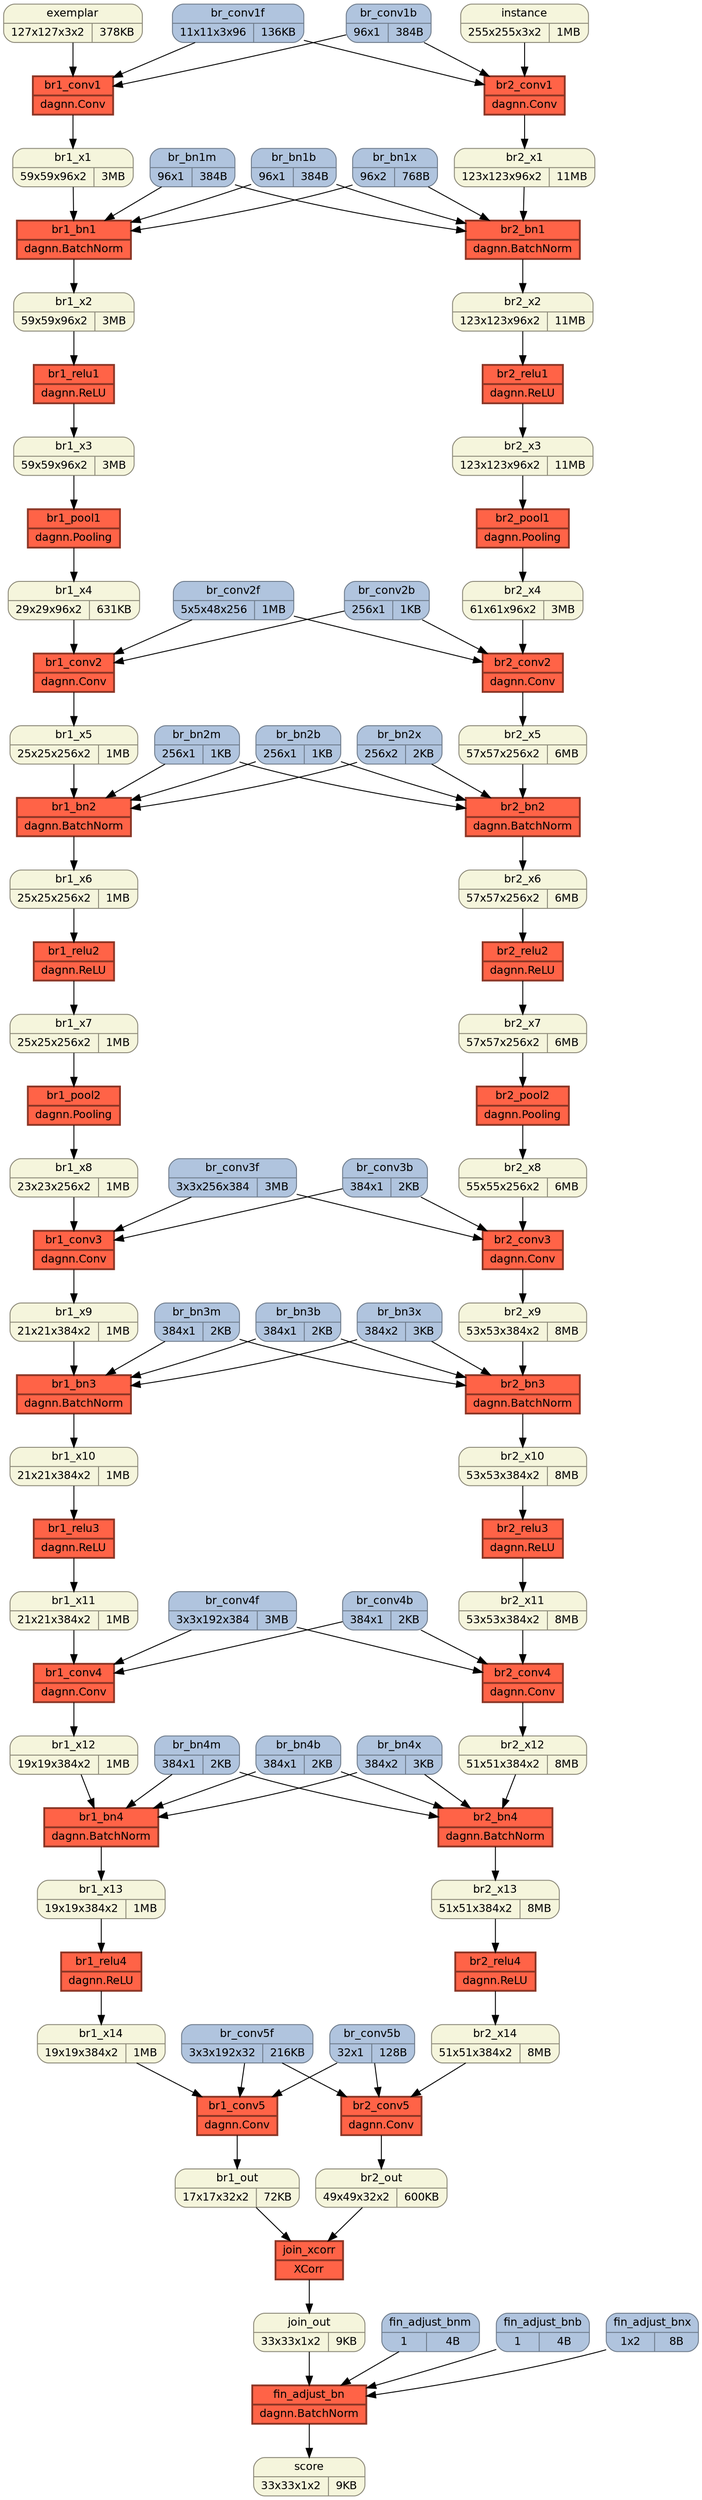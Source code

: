 digraph DagNN {
	fontsize=12
	var_exemplar [label="{{exemplar} | {127x127x3x2 | 378KB }}" shape=record style="solid,rounded,filled" color=cornsilk4 fillcolor=beige fontsize=12 fontname="helvetica" ]
	var_br1_x1 [label="{{br1_x1} | {59x59x96x2 | 3MB }}" shape=record style="solid,rounded,filled" color=cornsilk4 fillcolor=beige fontsize=12 fontname="helvetica" ]
	var_br1_x2 [label="{{br1_x2} | {59x59x96x2 | 3MB }}" shape=record style="solid,rounded,filled" color=cornsilk4 fillcolor=beige fontsize=12 fontname="helvetica" ]
	var_br1_x3 [label="{{br1_x3} | {59x59x96x2 | 3MB }}" shape=record style="solid,rounded,filled" color=cornsilk4 fillcolor=beige fontsize=12 fontname="helvetica" ]
	var_br1_x4 [label="{{br1_x4} | {29x29x96x2 | 631KB }}" shape=record style="solid,rounded,filled" color=cornsilk4 fillcolor=beige fontsize=12 fontname="helvetica" ]
	var_br1_x5 [label="{{br1_x5} | {25x25x256x2 | 1MB }}" shape=record style="solid,rounded,filled" color=cornsilk4 fillcolor=beige fontsize=12 fontname="helvetica" ]
	var_br1_x6 [label="{{br1_x6} | {25x25x256x2 | 1MB }}" shape=record style="solid,rounded,filled" color=cornsilk4 fillcolor=beige fontsize=12 fontname="helvetica" ]
	var_br1_x7 [label="{{br1_x7} | {25x25x256x2 | 1MB }}" shape=record style="solid,rounded,filled" color=cornsilk4 fillcolor=beige fontsize=12 fontname="helvetica" ]
	var_br1_x8 [label="{{br1_x8} | {23x23x256x2 | 1MB }}" shape=record style="solid,rounded,filled" color=cornsilk4 fillcolor=beige fontsize=12 fontname="helvetica" ]
	var_br1_x9 [label="{{br1_x9} | {21x21x384x2 | 1MB }}" shape=record style="solid,rounded,filled" color=cornsilk4 fillcolor=beige fontsize=12 fontname="helvetica" ]
	var_br1_x10 [label="{{br1_x10} | {21x21x384x2 | 1MB }}" shape=record style="solid,rounded,filled" color=cornsilk4 fillcolor=beige fontsize=12 fontname="helvetica" ]
	var_br1_x11 [label="{{br1_x11} | {21x21x384x2 | 1MB }}" shape=record style="solid,rounded,filled" color=cornsilk4 fillcolor=beige fontsize=12 fontname="helvetica" ]
	var_br1_x12 [label="{{br1_x12} | {19x19x384x2 | 1MB }}" shape=record style="solid,rounded,filled" color=cornsilk4 fillcolor=beige fontsize=12 fontname="helvetica" ]
	var_br1_x13 [label="{{br1_x13} | {19x19x384x2 | 1MB }}" shape=record style="solid,rounded,filled" color=cornsilk4 fillcolor=beige fontsize=12 fontname="helvetica" ]
	var_br1_x14 [label="{{br1_x14} | {19x19x384x2 | 1MB }}" shape=record style="solid,rounded,filled" color=cornsilk4 fillcolor=beige fontsize=12 fontname="helvetica" ]
	var_br1_out [label="{{br1_out} | {17x17x32x2 | 72KB }}" shape=record style="solid,rounded,filled" color=cornsilk4 fillcolor=beige fontsize=12 fontname="helvetica" ]
	var_instance [label="{{instance} | {255x255x3x2 | 1MB }}" shape=record style="solid,rounded,filled" color=cornsilk4 fillcolor=beige fontsize=12 fontname="helvetica" ]
	var_br2_x1 [label="{{br2_x1} | {123x123x96x2 | 11MB }}" shape=record style="solid,rounded,filled" color=cornsilk4 fillcolor=beige fontsize=12 fontname="helvetica" ]
	var_br2_x2 [label="{{br2_x2} | {123x123x96x2 | 11MB }}" shape=record style="solid,rounded,filled" color=cornsilk4 fillcolor=beige fontsize=12 fontname="helvetica" ]
	var_br2_x3 [label="{{br2_x3} | {123x123x96x2 | 11MB }}" shape=record style="solid,rounded,filled" color=cornsilk4 fillcolor=beige fontsize=12 fontname="helvetica" ]
	var_br2_x4 [label="{{br2_x4} | {61x61x96x2 | 3MB }}" shape=record style="solid,rounded,filled" color=cornsilk4 fillcolor=beige fontsize=12 fontname="helvetica" ]
	var_br2_x5 [label="{{br2_x5} | {57x57x256x2 | 6MB }}" shape=record style="solid,rounded,filled" color=cornsilk4 fillcolor=beige fontsize=12 fontname="helvetica" ]
	var_br2_x6 [label="{{br2_x6} | {57x57x256x2 | 6MB }}" shape=record style="solid,rounded,filled" color=cornsilk4 fillcolor=beige fontsize=12 fontname="helvetica" ]
	var_br2_x7 [label="{{br2_x7} | {57x57x256x2 | 6MB }}" shape=record style="solid,rounded,filled" color=cornsilk4 fillcolor=beige fontsize=12 fontname="helvetica" ]
	var_br2_x8 [label="{{br2_x8} | {55x55x256x2 | 6MB }}" shape=record style="solid,rounded,filled" color=cornsilk4 fillcolor=beige fontsize=12 fontname="helvetica" ]
	var_br2_x9 [label="{{br2_x9} | {53x53x384x2 | 8MB }}" shape=record style="solid,rounded,filled" color=cornsilk4 fillcolor=beige fontsize=12 fontname="helvetica" ]
	var_br2_x10 [label="{{br2_x10} | {53x53x384x2 | 8MB }}" shape=record style="solid,rounded,filled" color=cornsilk4 fillcolor=beige fontsize=12 fontname="helvetica" ]
	var_br2_x11 [label="{{br2_x11} | {53x53x384x2 | 8MB }}" shape=record style="solid,rounded,filled" color=cornsilk4 fillcolor=beige fontsize=12 fontname="helvetica" ]
	var_br2_x12 [label="{{br2_x12} | {51x51x384x2 | 8MB }}" shape=record style="solid,rounded,filled" color=cornsilk4 fillcolor=beige fontsize=12 fontname="helvetica" ]
	var_br2_x13 [label="{{br2_x13} | {51x51x384x2 | 8MB }}" shape=record style="solid,rounded,filled" color=cornsilk4 fillcolor=beige fontsize=12 fontname="helvetica" ]
	var_br2_x14 [label="{{br2_x14} | {51x51x384x2 | 8MB }}" shape=record style="solid,rounded,filled" color=cornsilk4 fillcolor=beige fontsize=12 fontname="helvetica" ]
	var_br2_out [label="{{br2_out} | {49x49x32x2 | 600KB }}" shape=record style="solid,rounded,filled" color=cornsilk4 fillcolor=beige fontsize=12 fontname="helvetica" ]
	var_join_out [label="{{join_out} | {33x33x1x2 | 9KB }}" shape=record style="solid,rounded,filled" color=cornsilk4 fillcolor=beige fontsize=12 fontname="helvetica" ]
	var_score [label="{{score} | {33x33x1x2 | 9KB }}" shape=record style="solid,rounded,filled" color=cornsilk4 fillcolor=beige fontsize=12 fontname="helvetica" ]
	par_br_conv1f [label="{{br_conv1f} | {11x11x3x96 | 136KB }}" shape=record style="solid,rounded,filled" color=lightsteelblue4 fillcolor=lightsteelblue fontsize=12 fontname="helvetica" ]
	par_br_conv1b [label="{{br_conv1b} | {96x1 | 384B }}" shape=record style="solid,rounded,filled" color=lightsteelblue4 fillcolor=lightsteelblue fontsize=12 fontname="helvetica" ]
	par_br_bn1m [label="{{br_bn1m} | {96x1 | 384B }}" shape=record style="solid,rounded,filled" color=lightsteelblue4 fillcolor=lightsteelblue fontsize=12 fontname="helvetica" ]
	par_br_bn1b [label="{{br_bn1b} | {96x1 | 384B }}" shape=record style="solid,rounded,filled" color=lightsteelblue4 fillcolor=lightsteelblue fontsize=12 fontname="helvetica" ]
	par_br_bn1x [label="{{br_bn1x} | {96x2 | 768B }}" shape=record style="solid,rounded,filled" color=lightsteelblue4 fillcolor=lightsteelblue fontsize=12 fontname="helvetica" ]
	par_br_conv2f [label="{{br_conv2f} | {5x5x48x256 | 1MB }}" shape=record style="solid,rounded,filled" color=lightsteelblue4 fillcolor=lightsteelblue fontsize=12 fontname="helvetica" ]
	par_br_conv2b [label="{{br_conv2b} | {256x1 | 1KB }}" shape=record style="solid,rounded,filled" color=lightsteelblue4 fillcolor=lightsteelblue fontsize=12 fontname="helvetica" ]
	par_br_bn2m [label="{{br_bn2m} | {256x1 | 1KB }}" shape=record style="solid,rounded,filled" color=lightsteelblue4 fillcolor=lightsteelblue fontsize=12 fontname="helvetica" ]
	par_br_bn2b [label="{{br_bn2b} | {256x1 | 1KB }}" shape=record style="solid,rounded,filled" color=lightsteelblue4 fillcolor=lightsteelblue fontsize=12 fontname="helvetica" ]
	par_br_bn2x [label="{{br_bn2x} | {256x2 | 2KB }}" shape=record style="solid,rounded,filled" color=lightsteelblue4 fillcolor=lightsteelblue fontsize=12 fontname="helvetica" ]
	par_br_conv3f [label="{{br_conv3f} | {3x3x256x384 | 3MB }}" shape=record style="solid,rounded,filled" color=lightsteelblue4 fillcolor=lightsteelblue fontsize=12 fontname="helvetica" ]
	par_br_conv3b [label="{{br_conv3b} | {384x1 | 2KB }}" shape=record style="solid,rounded,filled" color=lightsteelblue4 fillcolor=lightsteelblue fontsize=12 fontname="helvetica" ]
	par_br_bn3m [label="{{br_bn3m} | {384x1 | 2KB }}" shape=record style="solid,rounded,filled" color=lightsteelblue4 fillcolor=lightsteelblue fontsize=12 fontname="helvetica" ]
	par_br_bn3b [label="{{br_bn3b} | {384x1 | 2KB }}" shape=record style="solid,rounded,filled" color=lightsteelblue4 fillcolor=lightsteelblue fontsize=12 fontname="helvetica" ]
	par_br_bn3x [label="{{br_bn3x} | {384x2 | 3KB }}" shape=record style="solid,rounded,filled" color=lightsteelblue4 fillcolor=lightsteelblue fontsize=12 fontname="helvetica" ]
	par_br_conv4f [label="{{br_conv4f} | {3x3x192x384 | 3MB }}" shape=record style="solid,rounded,filled" color=lightsteelblue4 fillcolor=lightsteelblue fontsize=12 fontname="helvetica" ]
	par_br_conv4b [label="{{br_conv4b} | {384x1 | 2KB }}" shape=record style="solid,rounded,filled" color=lightsteelblue4 fillcolor=lightsteelblue fontsize=12 fontname="helvetica" ]
	par_br_bn4m [label="{{br_bn4m} | {384x1 | 2KB }}" shape=record style="solid,rounded,filled" color=lightsteelblue4 fillcolor=lightsteelblue fontsize=12 fontname="helvetica" ]
	par_br_bn4b [label="{{br_bn4b} | {384x1 | 2KB }}" shape=record style="solid,rounded,filled" color=lightsteelblue4 fillcolor=lightsteelblue fontsize=12 fontname="helvetica" ]
	par_br_bn4x [label="{{br_bn4x} | {384x2 | 3KB }}" shape=record style="solid,rounded,filled" color=lightsteelblue4 fillcolor=lightsteelblue fontsize=12 fontname="helvetica" ]
	par_br_conv5f [label="{{br_conv5f} | {3x3x192x32 | 216KB }}" shape=record style="solid,rounded,filled" color=lightsteelblue4 fillcolor=lightsteelblue fontsize=12 fontname="helvetica" ]
	par_br_conv5b [label="{{br_conv5b} | {32x1 | 128B }}" shape=record style="solid,rounded,filled" color=lightsteelblue4 fillcolor=lightsteelblue fontsize=12 fontname="helvetica" ]
	par_fin_adjust_bnm [label="{{fin_adjust_bnm} | {1 | 4B }}" shape=record style="solid,rounded,filled" color=lightsteelblue4 fillcolor=lightsteelblue fontsize=12 fontname="helvetica" ]
	par_fin_adjust_bnb [label="{{fin_adjust_bnb} | {1 | 4B }}" shape=record style="solid,rounded,filled" color=lightsteelblue4 fillcolor=lightsteelblue fontsize=12 fontname="helvetica" ]
	par_fin_adjust_bnx [label="{{fin_adjust_bnx} | {1x2 | 8B }}" shape=record style="solid,rounded,filled" color=lightsteelblue4 fillcolor=lightsteelblue fontsize=12 fontname="helvetica" ]
	br1_conv1 [label="{ br1_conv1 | dagnn.Conv }" shape=record style="bold,filled" color="tomato4" fillcolor="tomato" fontsize=12 fontname="helvetica" ]
	var_exemplar->br1_conv1 [weight=10]
	br1_conv1->var_br1_x1 [weight=10]
	par_br_conv1f->br1_conv1 [weight=1]
	par_br_conv1b->br1_conv1 [weight=1]
	br1_bn1 [label="{ br1_bn1 | dagnn.BatchNorm }" shape=record style="bold,filled" color="tomato4" fillcolor="tomato" fontsize=12 fontname="helvetica" ]
	var_br1_x1->br1_bn1 [weight=10]
	br1_bn1->var_br1_x2 [weight=10]
	par_br_bn1m->br1_bn1 [weight=1]
	par_br_bn1b->br1_bn1 [weight=1]
	par_br_bn1x->br1_bn1 [weight=1]
	br1_relu1 [label="{ br1_relu1 | dagnn.ReLU }" shape=record style="bold,filled" color="tomato4" fillcolor="tomato" fontsize=12 fontname="helvetica" ]
	var_br1_x2->br1_relu1 [weight=10]
	br1_relu1->var_br1_x3 [weight=10]
	br1_pool1 [label="{ br1_pool1 | dagnn.Pooling }" shape=record style="bold,filled" color="tomato4" fillcolor="tomato" fontsize=12 fontname="helvetica" ]
	var_br1_x3->br1_pool1 [weight=10]
	br1_pool1->var_br1_x4 [weight=10]
	br1_conv2 [label="{ br1_conv2 | dagnn.Conv }" shape=record style="bold,filled" color="tomato4" fillcolor="tomato" fontsize=12 fontname="helvetica" ]
	var_br1_x4->br1_conv2 [weight=10]
	br1_conv2->var_br1_x5 [weight=10]
	par_br_conv2f->br1_conv2 [weight=1]
	par_br_conv2b->br1_conv2 [weight=1]
	br1_bn2 [label="{ br1_bn2 | dagnn.BatchNorm }" shape=record style="bold,filled" color="tomato4" fillcolor="tomato" fontsize=12 fontname="helvetica" ]
	var_br1_x5->br1_bn2 [weight=10]
	br1_bn2->var_br1_x6 [weight=10]
	par_br_bn2m->br1_bn2 [weight=1]
	par_br_bn2b->br1_bn2 [weight=1]
	par_br_bn2x->br1_bn2 [weight=1]
	br1_relu2 [label="{ br1_relu2 | dagnn.ReLU }" shape=record style="bold,filled" color="tomato4" fillcolor="tomato" fontsize=12 fontname="helvetica" ]
	var_br1_x6->br1_relu2 [weight=10]
	br1_relu2->var_br1_x7 [weight=10]
	br1_pool2 [label="{ br1_pool2 | dagnn.Pooling }" shape=record style="bold,filled" color="tomato4" fillcolor="tomato" fontsize=12 fontname="helvetica" ]
	var_br1_x7->br1_pool2 [weight=10]
	br1_pool2->var_br1_x8 [weight=10]
	br1_conv3 [label="{ br1_conv3 | dagnn.Conv }" shape=record style="bold,filled" color="tomato4" fillcolor="tomato" fontsize=12 fontname="helvetica" ]
	var_br1_x8->br1_conv3 [weight=10]
	br1_conv3->var_br1_x9 [weight=10]
	par_br_conv3f->br1_conv3 [weight=1]
	par_br_conv3b->br1_conv3 [weight=1]
	br1_bn3 [label="{ br1_bn3 | dagnn.BatchNorm }" shape=record style="bold,filled" color="tomato4" fillcolor="tomato" fontsize=12 fontname="helvetica" ]
	var_br1_x9->br1_bn3 [weight=10]
	br1_bn3->var_br1_x10 [weight=10]
	par_br_bn3m->br1_bn3 [weight=1]
	par_br_bn3b->br1_bn3 [weight=1]
	par_br_bn3x->br1_bn3 [weight=1]
	br1_relu3 [label="{ br1_relu3 | dagnn.ReLU }" shape=record style="bold,filled" color="tomato4" fillcolor="tomato" fontsize=12 fontname="helvetica" ]
	var_br1_x10->br1_relu3 [weight=10]
	br1_relu3->var_br1_x11 [weight=10]
	br1_conv4 [label="{ br1_conv4 | dagnn.Conv }" shape=record style="bold,filled" color="tomato4" fillcolor="tomato" fontsize=12 fontname="helvetica" ]
	var_br1_x11->br1_conv4 [weight=10]
	br1_conv4->var_br1_x12 [weight=10]
	par_br_conv4f->br1_conv4 [weight=1]
	par_br_conv4b->br1_conv4 [weight=1]
	br1_bn4 [label="{ br1_bn4 | dagnn.BatchNorm }" shape=record style="bold,filled" color="tomato4" fillcolor="tomato" fontsize=12 fontname="helvetica" ]
	var_br1_x12->br1_bn4 [weight=10]
	br1_bn4->var_br1_x13 [weight=10]
	par_br_bn4m->br1_bn4 [weight=1]
	par_br_bn4b->br1_bn4 [weight=1]
	par_br_bn4x->br1_bn4 [weight=1]
	br1_relu4 [label="{ br1_relu4 | dagnn.ReLU }" shape=record style="bold,filled" color="tomato4" fillcolor="tomato" fontsize=12 fontname="helvetica" ]
	var_br1_x13->br1_relu4 [weight=10]
	br1_relu4->var_br1_x14 [weight=10]
	br1_conv5 [label="{ br1_conv5 | dagnn.Conv }" shape=record style="bold,filled" color="tomato4" fillcolor="tomato" fontsize=12 fontname="helvetica" ]
	var_br1_x14->br1_conv5 [weight=10]
	br1_conv5->var_br1_out [weight=10]
	par_br_conv5f->br1_conv5 [weight=1]
	par_br_conv5b->br1_conv5 [weight=1]
	br2_conv1 [label="{ br2_conv1 | dagnn.Conv }" shape=record style="bold,filled" color="tomato4" fillcolor="tomato" fontsize=12 fontname="helvetica" ]
	var_instance->br2_conv1 [weight=10]
	br2_conv1->var_br2_x1 [weight=10]
	par_br_conv1f->br2_conv1 [weight=1]
	par_br_conv1b->br2_conv1 [weight=1]
	br2_bn1 [label="{ br2_bn1 | dagnn.BatchNorm }" shape=record style="bold,filled" color="tomato4" fillcolor="tomato" fontsize=12 fontname="helvetica" ]
	var_br2_x1->br2_bn1 [weight=10]
	br2_bn1->var_br2_x2 [weight=10]
	par_br_bn1m->br2_bn1 [weight=1]
	par_br_bn1b->br2_bn1 [weight=1]
	par_br_bn1x->br2_bn1 [weight=1]
	br2_relu1 [label="{ br2_relu1 | dagnn.ReLU }" shape=record style="bold,filled" color="tomato4" fillcolor="tomato" fontsize=12 fontname="helvetica" ]
	var_br2_x2->br2_relu1 [weight=10]
	br2_relu1->var_br2_x3 [weight=10]
	br2_pool1 [label="{ br2_pool1 | dagnn.Pooling }" shape=record style="bold,filled" color="tomato4" fillcolor="tomato" fontsize=12 fontname="helvetica" ]
	var_br2_x3->br2_pool1 [weight=10]
	br2_pool1->var_br2_x4 [weight=10]
	br2_conv2 [label="{ br2_conv2 | dagnn.Conv }" shape=record style="bold,filled" color="tomato4" fillcolor="tomato" fontsize=12 fontname="helvetica" ]
	var_br2_x4->br2_conv2 [weight=10]
	br2_conv2->var_br2_x5 [weight=10]
	par_br_conv2f->br2_conv2 [weight=1]
	par_br_conv2b->br2_conv2 [weight=1]
	br2_bn2 [label="{ br2_bn2 | dagnn.BatchNorm }" shape=record style="bold,filled" color="tomato4" fillcolor="tomato" fontsize=12 fontname="helvetica" ]
	var_br2_x5->br2_bn2 [weight=10]
	br2_bn2->var_br2_x6 [weight=10]
	par_br_bn2m->br2_bn2 [weight=1]
	par_br_bn2b->br2_bn2 [weight=1]
	par_br_bn2x->br2_bn2 [weight=1]
	br2_relu2 [label="{ br2_relu2 | dagnn.ReLU }" shape=record style="bold,filled" color="tomato4" fillcolor="tomato" fontsize=12 fontname="helvetica" ]
	var_br2_x6->br2_relu2 [weight=10]
	br2_relu2->var_br2_x7 [weight=10]
	br2_pool2 [label="{ br2_pool2 | dagnn.Pooling }" shape=record style="bold,filled" color="tomato4" fillcolor="tomato" fontsize=12 fontname="helvetica" ]
	var_br2_x7->br2_pool2 [weight=10]
	br2_pool2->var_br2_x8 [weight=10]
	br2_conv3 [label="{ br2_conv3 | dagnn.Conv }" shape=record style="bold,filled" color="tomato4" fillcolor="tomato" fontsize=12 fontname="helvetica" ]
	var_br2_x8->br2_conv3 [weight=10]
	br2_conv3->var_br2_x9 [weight=10]
	par_br_conv3f->br2_conv3 [weight=1]
	par_br_conv3b->br2_conv3 [weight=1]
	br2_bn3 [label="{ br2_bn3 | dagnn.BatchNorm }" shape=record style="bold,filled" color="tomato4" fillcolor="tomato" fontsize=12 fontname="helvetica" ]
	var_br2_x9->br2_bn3 [weight=10]
	br2_bn3->var_br2_x10 [weight=10]
	par_br_bn3m->br2_bn3 [weight=1]
	par_br_bn3b->br2_bn3 [weight=1]
	par_br_bn3x->br2_bn3 [weight=1]
	br2_relu3 [label="{ br2_relu3 | dagnn.ReLU }" shape=record style="bold,filled" color="tomato4" fillcolor="tomato" fontsize=12 fontname="helvetica" ]
	var_br2_x10->br2_relu3 [weight=10]
	br2_relu3->var_br2_x11 [weight=10]
	br2_conv4 [label="{ br2_conv4 | dagnn.Conv }" shape=record style="bold,filled" color="tomato4" fillcolor="tomato" fontsize=12 fontname="helvetica" ]
	var_br2_x11->br2_conv4 [weight=10]
	br2_conv4->var_br2_x12 [weight=10]
	par_br_conv4f->br2_conv4 [weight=1]
	par_br_conv4b->br2_conv4 [weight=1]
	br2_bn4 [label="{ br2_bn4 | dagnn.BatchNorm }" shape=record style="bold,filled" color="tomato4" fillcolor="tomato" fontsize=12 fontname="helvetica" ]
	var_br2_x12->br2_bn4 [weight=10]
	br2_bn4->var_br2_x13 [weight=10]
	par_br_bn4m->br2_bn4 [weight=1]
	par_br_bn4b->br2_bn4 [weight=1]
	par_br_bn4x->br2_bn4 [weight=1]
	br2_relu4 [label="{ br2_relu4 | dagnn.ReLU }" shape=record style="bold,filled" color="tomato4" fillcolor="tomato" fontsize=12 fontname="helvetica" ]
	var_br2_x13->br2_relu4 [weight=10]
	br2_relu4->var_br2_x14 [weight=10]
	br2_conv5 [label="{ br2_conv5 | dagnn.Conv }" shape=record style="bold,filled" color="tomato4" fillcolor="tomato" fontsize=12 fontname="helvetica" ]
	var_br2_x14->br2_conv5 [weight=10]
	br2_conv5->var_br2_out [weight=10]
	par_br_conv5f->br2_conv5 [weight=1]
	par_br_conv5b->br2_conv5 [weight=1]
	join_xcorr [label="{ join_xcorr | XCorr }" shape=record style="bold,filled" color="tomato4" fillcolor="tomato" fontsize=12 fontname="helvetica" ]
	var_br1_out->join_xcorr [weight=10]
	var_br2_out->join_xcorr [weight=10]
	join_xcorr->var_join_out [weight=10]
	fin_adjust_bn [label="{ fin_adjust_bn | dagnn.BatchNorm }" shape=record style="bold,filled" color="tomato4" fillcolor="tomato" fontsize=12 fontname="helvetica" ]
	var_join_out->fin_adjust_bn [weight=10]
	fin_adjust_bn->var_score [weight=10]
	par_fin_adjust_bnm->fin_adjust_bn [weight=1]
	par_fin_adjust_bnb->fin_adjust_bn [weight=1]
	par_fin_adjust_bnx->fin_adjust_bn [weight=1]
}
